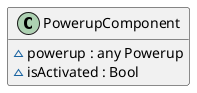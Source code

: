 @startuml
' STYLE START
hide empty members

skinparam shadowing false
<style>
document {
  BackgroundColor transparent
  Margin 0
}
</style>
' STYLE END

class PowerupComponent {
  ~powerup : any Powerup
  ~isActivated : Bool
}
@enduml